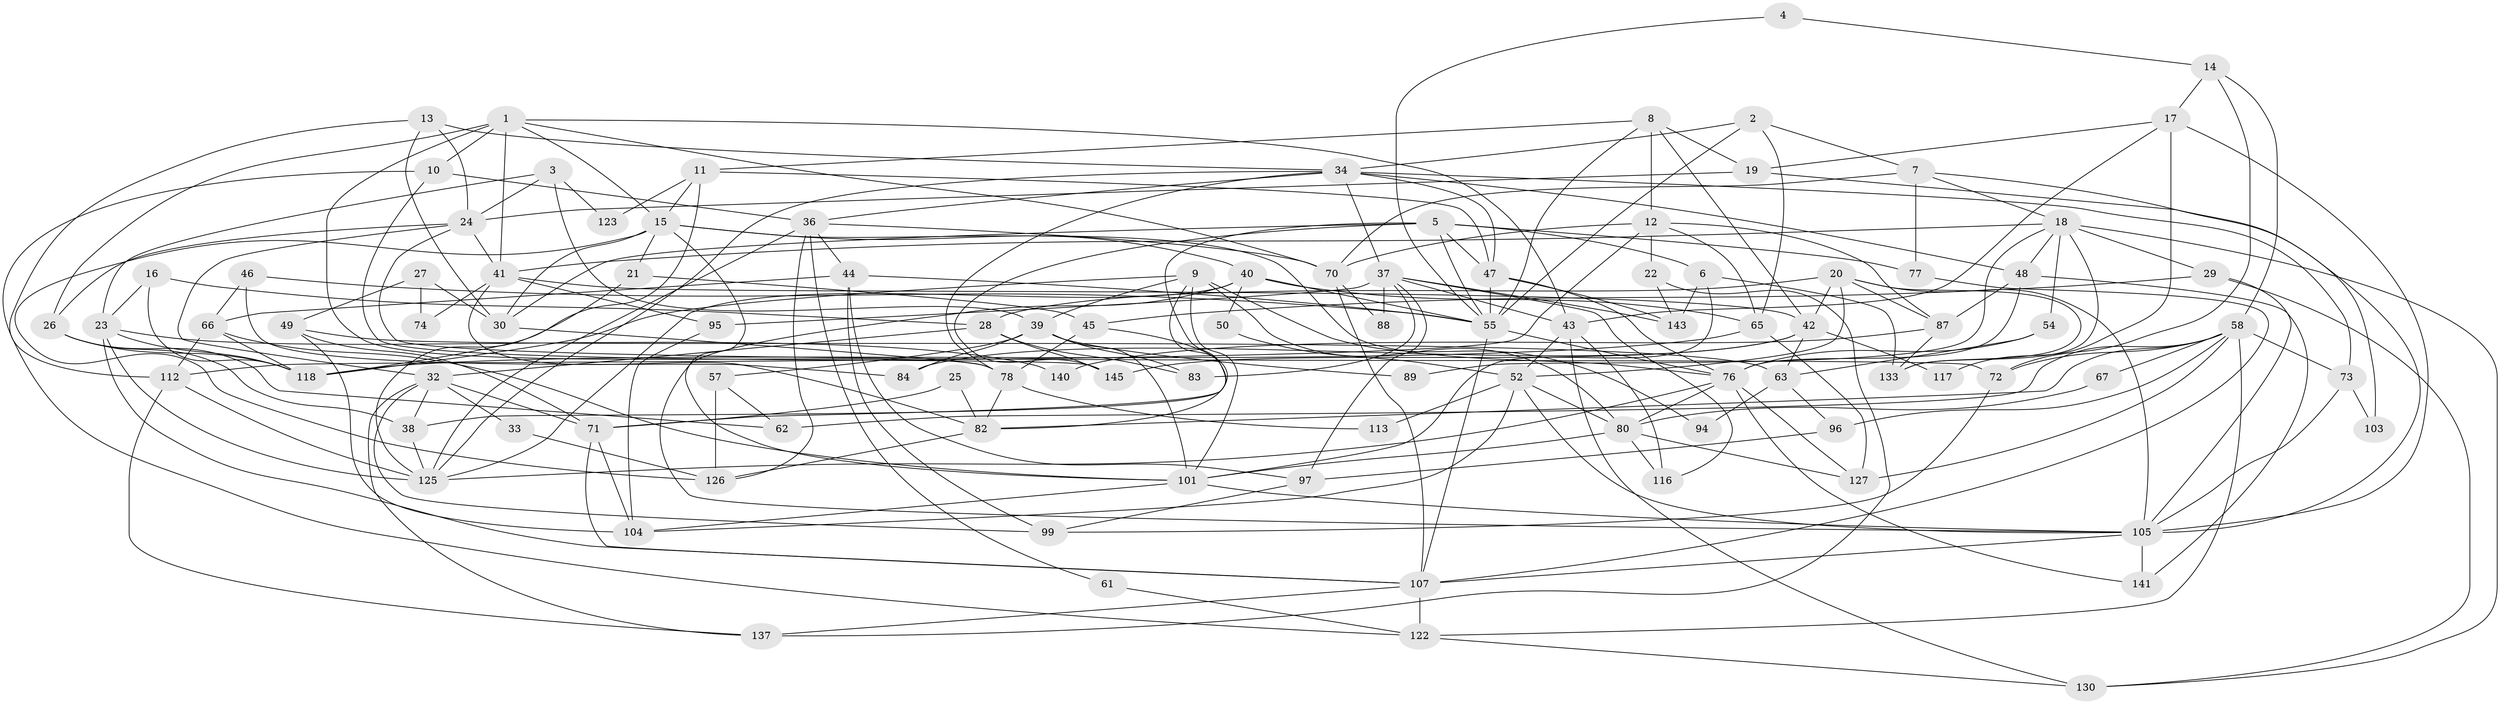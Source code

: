 // Generated by graph-tools (version 1.1) at 2025/24/03/03/25 07:24:04]
// undirected, 101 vertices, 241 edges
graph export_dot {
graph [start="1"]
  node [color=gray90,style=filled];
  1 [super="+92"];
  2;
  3;
  4;
  5 [super="+59"];
  6 [super="+64"];
  7 [super="+115"];
  8;
  9 [super="+79"];
  10 [super="+31"];
  11 [super="+53"];
  12 [super="+85"];
  13 [super="+108"];
  14;
  15 [super="+68"];
  16;
  17;
  18 [super="+35"];
  19 [super="+114"];
  20 [super="+51"];
  21;
  22;
  23 [super="+129"];
  24 [super="+81"];
  25;
  26;
  27;
  28 [super="+142"];
  29;
  30 [super="+110"];
  32 [super="+100"];
  33;
  34 [super="+56"];
  36 [super="+119"];
  37 [super="+139"];
  38;
  39 [super="+109"];
  40;
  41 [super="+121"];
  42 [super="+111"];
  43 [super="+75"];
  44;
  45;
  46;
  47 [super="+93"];
  48 [super="+69"];
  49;
  50;
  52 [super="+98"];
  54;
  55 [super="+131"];
  57 [super="+138"];
  58 [super="+60"];
  61;
  62;
  63;
  65 [super="+90"];
  66;
  67;
  70;
  71 [super="+91"];
  72;
  73;
  74;
  76 [super="+86"];
  77;
  78 [super="+102"];
  80 [super="+106"];
  82 [super="+135"];
  83;
  84;
  87;
  88;
  89;
  94;
  95;
  96;
  97;
  99;
  101 [super="+124"];
  103;
  104 [super="+132"];
  105 [super="+134"];
  107 [super="+144"];
  112;
  113;
  116 [super="+120"];
  117;
  118 [super="+136"];
  122;
  123;
  125 [super="+128"];
  126;
  127;
  130;
  133;
  137;
  140;
  141;
  143;
  145;
  1 -- 70;
  1 -- 43;
  1 -- 26;
  1 -- 78;
  1 -- 41;
  1 -- 15;
  1 -- 10;
  2 -- 34;
  2 -- 65;
  2 -- 55;
  2 -- 7;
  3 -- 24;
  3 -- 123;
  3 -- 23;
  3 -- 39;
  4 -- 14;
  4 -- 55;
  5 -- 77;
  5 -- 47;
  5 -- 145;
  5 -- 71;
  5 -- 55;
  5 -- 6;
  5 -- 30;
  6 -- 101;
  6 -- 143;
  6 -- 133;
  7 -- 70;
  7 -- 103;
  7 -- 18;
  7 -- 77;
  8 -- 19;
  8 -- 12;
  8 -- 11;
  8 -- 42;
  8 -- 55;
  9 -- 38;
  9 -- 80;
  9 -- 118;
  9 -- 101;
  9 -- 94;
  9 -- 39;
  10 -- 145;
  10 -- 36;
  10 -- 122;
  11 -- 15 [weight=2];
  11 -- 123;
  11 -- 47;
  11 -- 118;
  12 -- 87;
  12 -- 70;
  12 -- 112;
  12 -- 65;
  12 -- 22;
  13 -- 112;
  13 -- 24;
  13 -- 34;
  13 -- 30;
  14 -- 72;
  14 -- 17;
  14 -- 58;
  15 -- 40;
  15 -- 21;
  15 -- 101;
  15 -- 76;
  15 -- 126;
  15 -- 30;
  16 -- 28;
  16 -- 23;
  16 -- 118;
  17 -- 43;
  17 -- 19;
  17 -- 105;
  17 -- 117;
  18 -- 89;
  18 -- 130;
  18 -- 133;
  18 -- 54;
  18 -- 41;
  18 -- 29;
  18 -- 48;
  19 -- 24;
  19 -- 105;
  20 -- 133;
  20 -- 28;
  20 -- 42;
  20 -- 87;
  20 -- 105;
  20 -- 52;
  21 -- 125;
  21 -- 45;
  22 -- 137;
  22 -- 143;
  23 -- 107;
  23 -- 140;
  23 -- 118;
  23 -- 125;
  24 -- 26;
  24 -- 32;
  24 -- 41;
  24 -- 72;
  25 -- 82;
  25 -- 71;
  26 -- 38;
  26 -- 62;
  26 -- 118;
  27 -- 49;
  27 -- 74;
  27 -- 30;
  28 -- 32;
  28 -- 145;
  28 -- 83;
  29 -- 45;
  29 -- 130;
  29 -- 105;
  30 -- 78;
  32 -- 99;
  32 -- 33;
  32 -- 38;
  32 -- 137;
  32 -- 71 [weight=2];
  33 -- 126;
  34 -- 36;
  34 -- 73;
  34 -- 37;
  34 -- 47;
  34 -- 125;
  34 -- 48;
  34 -- 78;
  36 -- 126;
  36 -- 44;
  36 -- 61;
  36 -- 70;
  36 -- 125;
  37 -- 43;
  37 -- 143;
  37 -- 83;
  37 -- 95;
  37 -- 97;
  37 -- 88;
  37 -- 116;
  38 -- 125;
  39 -- 84;
  39 -- 57;
  39 -- 89;
  39 -- 83;
  39 -- 101;
  40 -- 125;
  40 -- 50;
  40 -- 105;
  40 -- 55;
  40 -- 65;
  41 -- 74;
  41 -- 95;
  41 -- 42;
  41 -- 82;
  42 -- 145;
  42 -- 63;
  42 -- 117;
  42 -- 84;
  43 -- 116;
  43 -- 130;
  43 -- 52;
  44 -- 66;
  44 -- 97;
  44 -- 55;
  44 -- 99;
  45 -- 78;
  45 -- 82;
  46 -- 66;
  46 -- 84;
  46 -- 55;
  47 -- 143;
  47 -- 55;
  47 -- 76;
  48 -- 76;
  48 -- 87;
  48 -- 141;
  49 -- 71;
  49 -- 63;
  49 -- 104;
  50 -- 52;
  52 -- 80;
  52 -- 113;
  52 -- 104;
  52 -- 105;
  54 -- 63;
  54 -- 76;
  55 -- 76;
  55 -- 107;
  57 -- 126;
  57 -- 62;
  58 -- 122;
  58 -- 62;
  58 -- 67;
  58 -- 96;
  58 -- 82;
  58 -- 72;
  58 -- 73;
  58 -- 127;
  61 -- 122;
  63 -- 94;
  63 -- 96;
  65 -- 118;
  65 -- 127;
  66 -- 101;
  66 -- 118;
  66 -- 112;
  67 -- 80;
  70 -- 107;
  70 -- 88;
  71 -- 104;
  71 -- 107;
  72 -- 99;
  73 -- 103;
  73 -- 105;
  76 -- 125;
  76 -- 127;
  76 -- 80;
  76 -- 141;
  77 -- 107;
  78 -- 82;
  78 -- 113;
  80 -- 116;
  80 -- 127;
  80 -- 101;
  82 -- 126;
  87 -- 133;
  87 -- 140;
  95 -- 104;
  96 -- 97;
  97 -- 99;
  101 -- 104;
  101 -- 105;
  105 -- 141;
  105 -- 107;
  107 -- 137;
  107 -- 122;
  112 -- 125;
  112 -- 137;
  122 -- 130;
}

